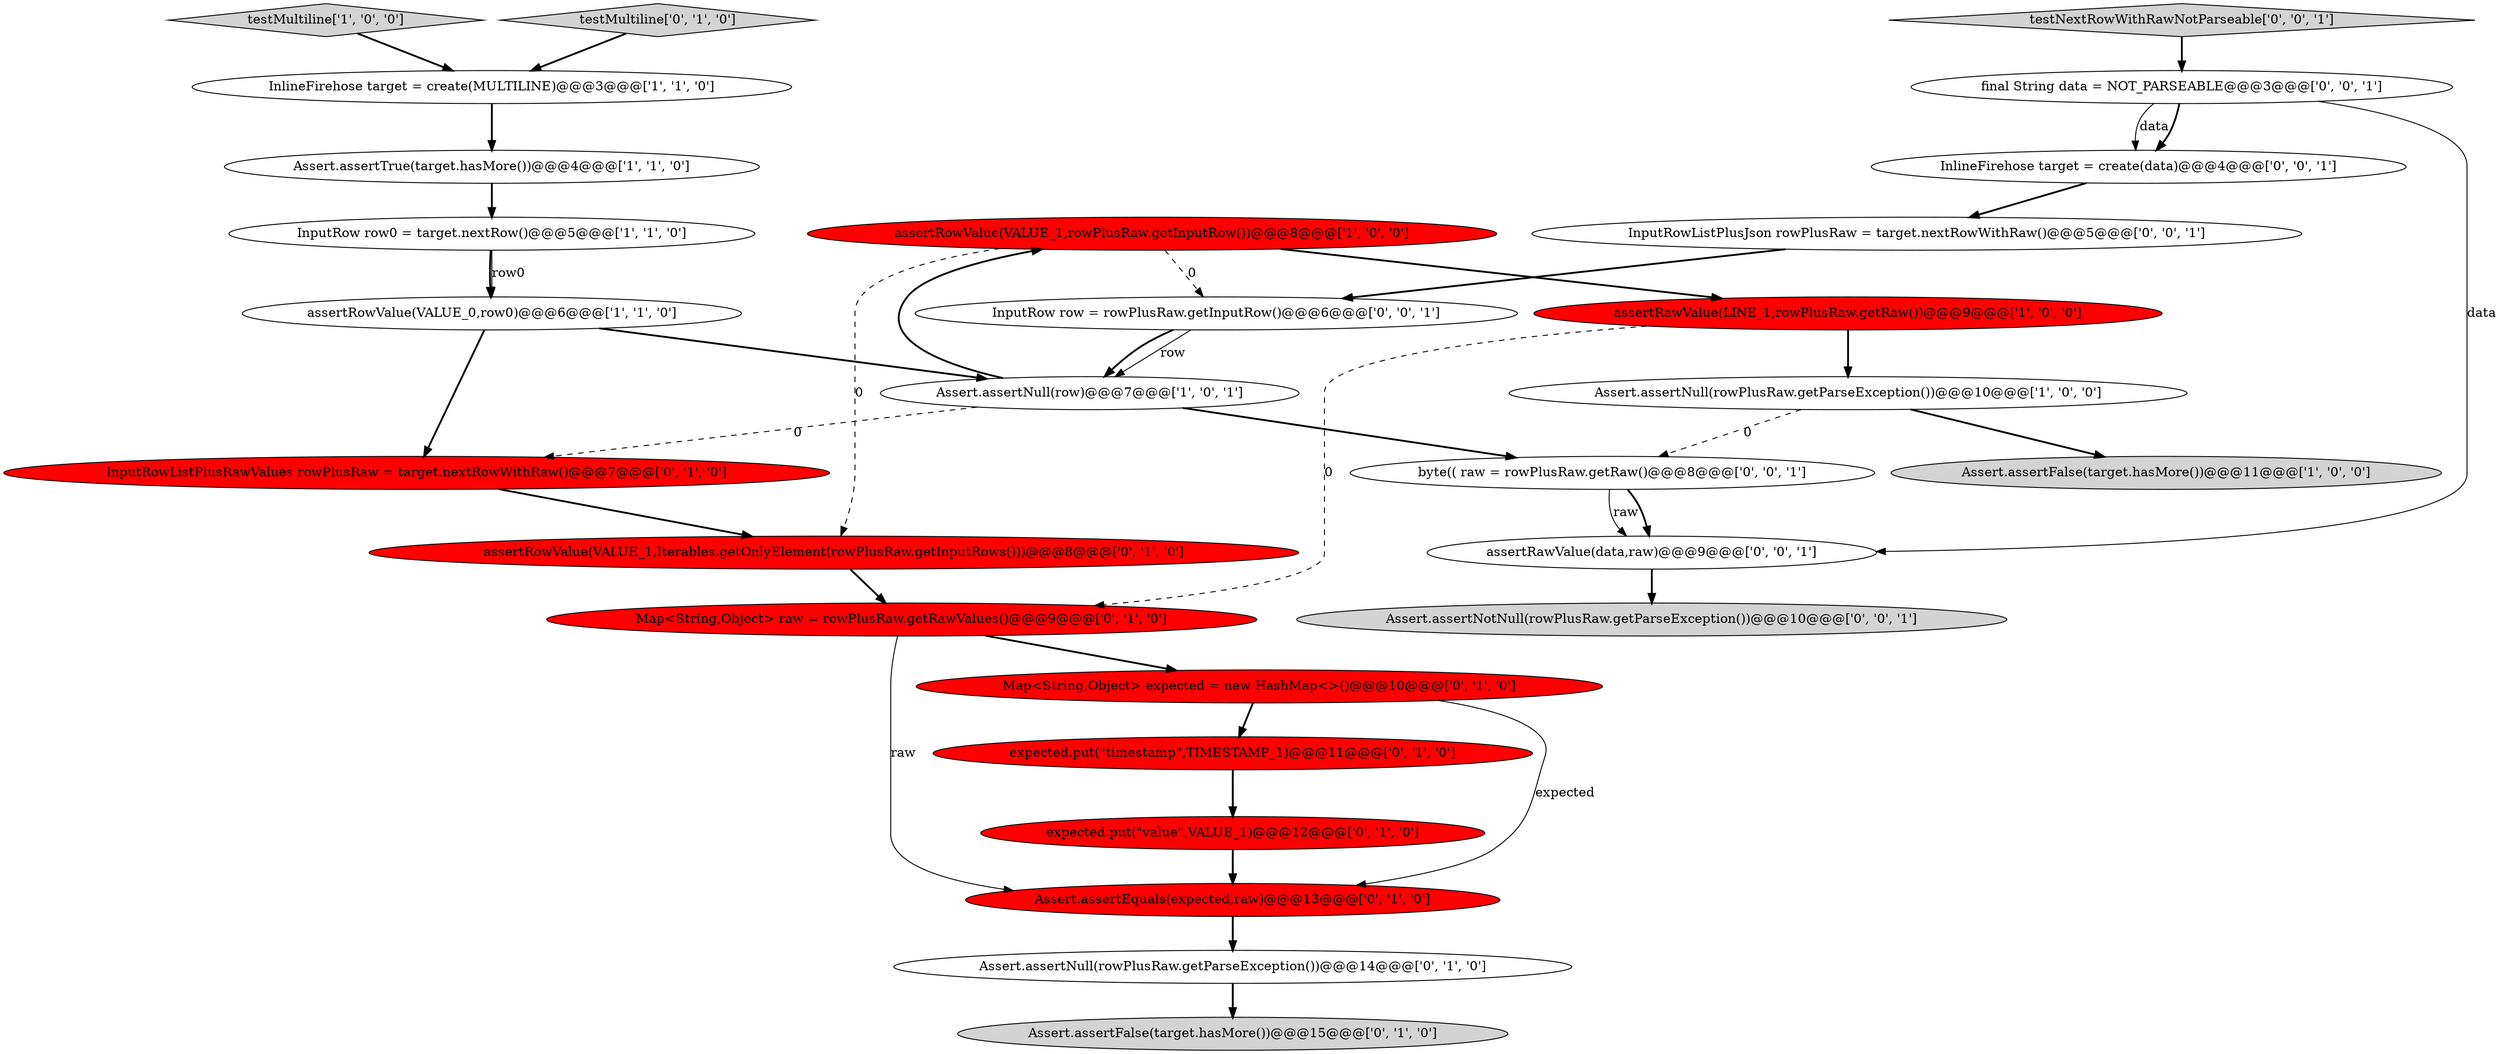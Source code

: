 digraph {
12 [style = filled, label = "Assert.assertEquals(expected,raw)@@@13@@@['0', '1', '0']", fillcolor = red, shape = ellipse image = "AAA1AAABBB2BBB"];
0 [style = filled, label = "assertRowValue(VALUE_1,rowPlusRaw.getInputRow())@@@8@@@['1', '0', '0']", fillcolor = red, shape = ellipse image = "AAA1AAABBB1BBB"];
4 [style = filled, label = "Assert.assertFalse(target.hasMore())@@@11@@@['1', '0', '0']", fillcolor = lightgray, shape = ellipse image = "AAA0AAABBB1BBB"];
22 [style = filled, label = "InlineFirehose target = create(data)@@@4@@@['0', '0', '1']", fillcolor = white, shape = ellipse image = "AAA0AAABBB3BBB"];
18 [style = filled, label = "expected.put(\"timestamp\",TIMESTAMP_1)@@@11@@@['0', '1', '0']", fillcolor = red, shape = ellipse image = "AAA1AAABBB2BBB"];
9 [style = filled, label = "InputRow row0 = target.nextRow()@@@5@@@['1', '1', '0']", fillcolor = white, shape = ellipse image = "AAA0AAABBB1BBB"];
26 [style = filled, label = "byte(( raw = rowPlusRaw.getRaw()@@@8@@@['0', '0', '1']", fillcolor = white, shape = ellipse image = "AAA0AAABBB3BBB"];
11 [style = filled, label = "testMultiline['0', '1', '0']", fillcolor = lightgray, shape = diamond image = "AAA0AAABBB2BBB"];
13 [style = filled, label = "assertRowValue(VALUE_1,Iterables.getOnlyElement(rowPlusRaw.getInputRows()))@@@8@@@['0', '1', '0']", fillcolor = red, shape = ellipse image = "AAA1AAABBB2BBB"];
2 [style = filled, label = "Assert.assertNull(row)@@@7@@@['1', '0', '1']", fillcolor = white, shape = ellipse image = "AAA0AAABBB1BBB"];
21 [style = filled, label = "final String data = NOT_PARSEABLE@@@3@@@['0', '0', '1']", fillcolor = white, shape = ellipse image = "AAA0AAABBB3BBB"];
3 [style = filled, label = "Assert.assertNull(rowPlusRaw.getParseException())@@@10@@@['1', '0', '0']", fillcolor = white, shape = ellipse image = "AAA0AAABBB1BBB"];
24 [style = filled, label = "assertRawValue(data,raw)@@@9@@@['0', '0', '1']", fillcolor = white, shape = ellipse image = "AAA0AAABBB3BBB"];
5 [style = filled, label = "InlineFirehose target = create(MULTILINE)@@@3@@@['1', '1', '0']", fillcolor = white, shape = ellipse image = "AAA0AAABBB1BBB"];
27 [style = filled, label = "Assert.assertNotNull(rowPlusRaw.getParseException())@@@10@@@['0', '0', '1']", fillcolor = lightgray, shape = ellipse image = "AAA0AAABBB3BBB"];
7 [style = filled, label = "Assert.assertTrue(target.hasMore())@@@4@@@['1', '1', '0']", fillcolor = white, shape = ellipse image = "AAA0AAABBB1BBB"];
10 [style = filled, label = "InputRowListPlusRawValues rowPlusRaw = target.nextRowWithRaw()@@@7@@@['0', '1', '0']", fillcolor = red, shape = ellipse image = "AAA1AAABBB2BBB"];
6 [style = filled, label = "assertRawValue(LINE_1,rowPlusRaw.getRaw())@@@9@@@['1', '0', '0']", fillcolor = red, shape = ellipse image = "AAA1AAABBB1BBB"];
14 [style = filled, label = "Map<String,Object> raw = rowPlusRaw.getRawValues()@@@9@@@['0', '1', '0']", fillcolor = red, shape = ellipse image = "AAA1AAABBB2BBB"];
20 [style = filled, label = "InputRow row = rowPlusRaw.getInputRow()@@@6@@@['0', '0', '1']", fillcolor = white, shape = ellipse image = "AAA0AAABBB3BBB"];
8 [style = filled, label = "assertRowValue(VALUE_0,row0)@@@6@@@['1', '1', '0']", fillcolor = white, shape = ellipse image = "AAA0AAABBB1BBB"];
16 [style = filled, label = "Assert.assertFalse(target.hasMore())@@@15@@@['0', '1', '0']", fillcolor = lightgray, shape = ellipse image = "AAA0AAABBB2BBB"];
25 [style = filled, label = "InputRowListPlusJson rowPlusRaw = target.nextRowWithRaw()@@@5@@@['0', '0', '1']", fillcolor = white, shape = ellipse image = "AAA0AAABBB3BBB"];
1 [style = filled, label = "testMultiline['1', '0', '0']", fillcolor = lightgray, shape = diamond image = "AAA0AAABBB1BBB"];
23 [style = filled, label = "testNextRowWithRawNotParseable['0', '0', '1']", fillcolor = lightgray, shape = diamond image = "AAA0AAABBB3BBB"];
15 [style = filled, label = "Map<String,Object> expected = new HashMap<>()@@@10@@@['0', '1', '0']", fillcolor = red, shape = ellipse image = "AAA1AAABBB2BBB"];
17 [style = filled, label = "Assert.assertNull(rowPlusRaw.getParseException())@@@14@@@['0', '1', '0']", fillcolor = white, shape = ellipse image = "AAA0AAABBB2BBB"];
19 [style = filled, label = "expected.put(\"value\",VALUE_1)@@@12@@@['0', '1', '0']", fillcolor = red, shape = ellipse image = "AAA1AAABBB2BBB"];
1->5 [style = bold, label=""];
6->3 [style = bold, label=""];
8->10 [style = bold, label=""];
22->25 [style = bold, label=""];
2->26 [style = bold, label=""];
3->26 [style = dashed, label="0"];
19->12 [style = bold, label=""];
0->6 [style = bold, label=""];
12->17 [style = bold, label=""];
18->19 [style = bold, label=""];
20->2 [style = solid, label="row"];
26->24 [style = solid, label="raw"];
6->14 [style = dashed, label="0"];
9->8 [style = bold, label=""];
26->24 [style = bold, label=""];
14->12 [style = solid, label="raw"];
3->4 [style = bold, label=""];
15->18 [style = bold, label=""];
0->20 [style = dashed, label="0"];
21->22 [style = solid, label="data"];
2->10 [style = dashed, label="0"];
20->2 [style = bold, label=""];
7->9 [style = bold, label=""];
15->12 [style = solid, label="expected"];
11->5 [style = bold, label=""];
25->20 [style = bold, label=""];
2->0 [style = bold, label=""];
8->2 [style = bold, label=""];
10->13 [style = bold, label=""];
23->21 [style = bold, label=""];
21->22 [style = bold, label=""];
0->13 [style = dashed, label="0"];
5->7 [style = bold, label=""];
14->15 [style = bold, label=""];
9->8 [style = solid, label="row0"];
13->14 [style = bold, label=""];
24->27 [style = bold, label=""];
17->16 [style = bold, label=""];
21->24 [style = solid, label="data"];
}

